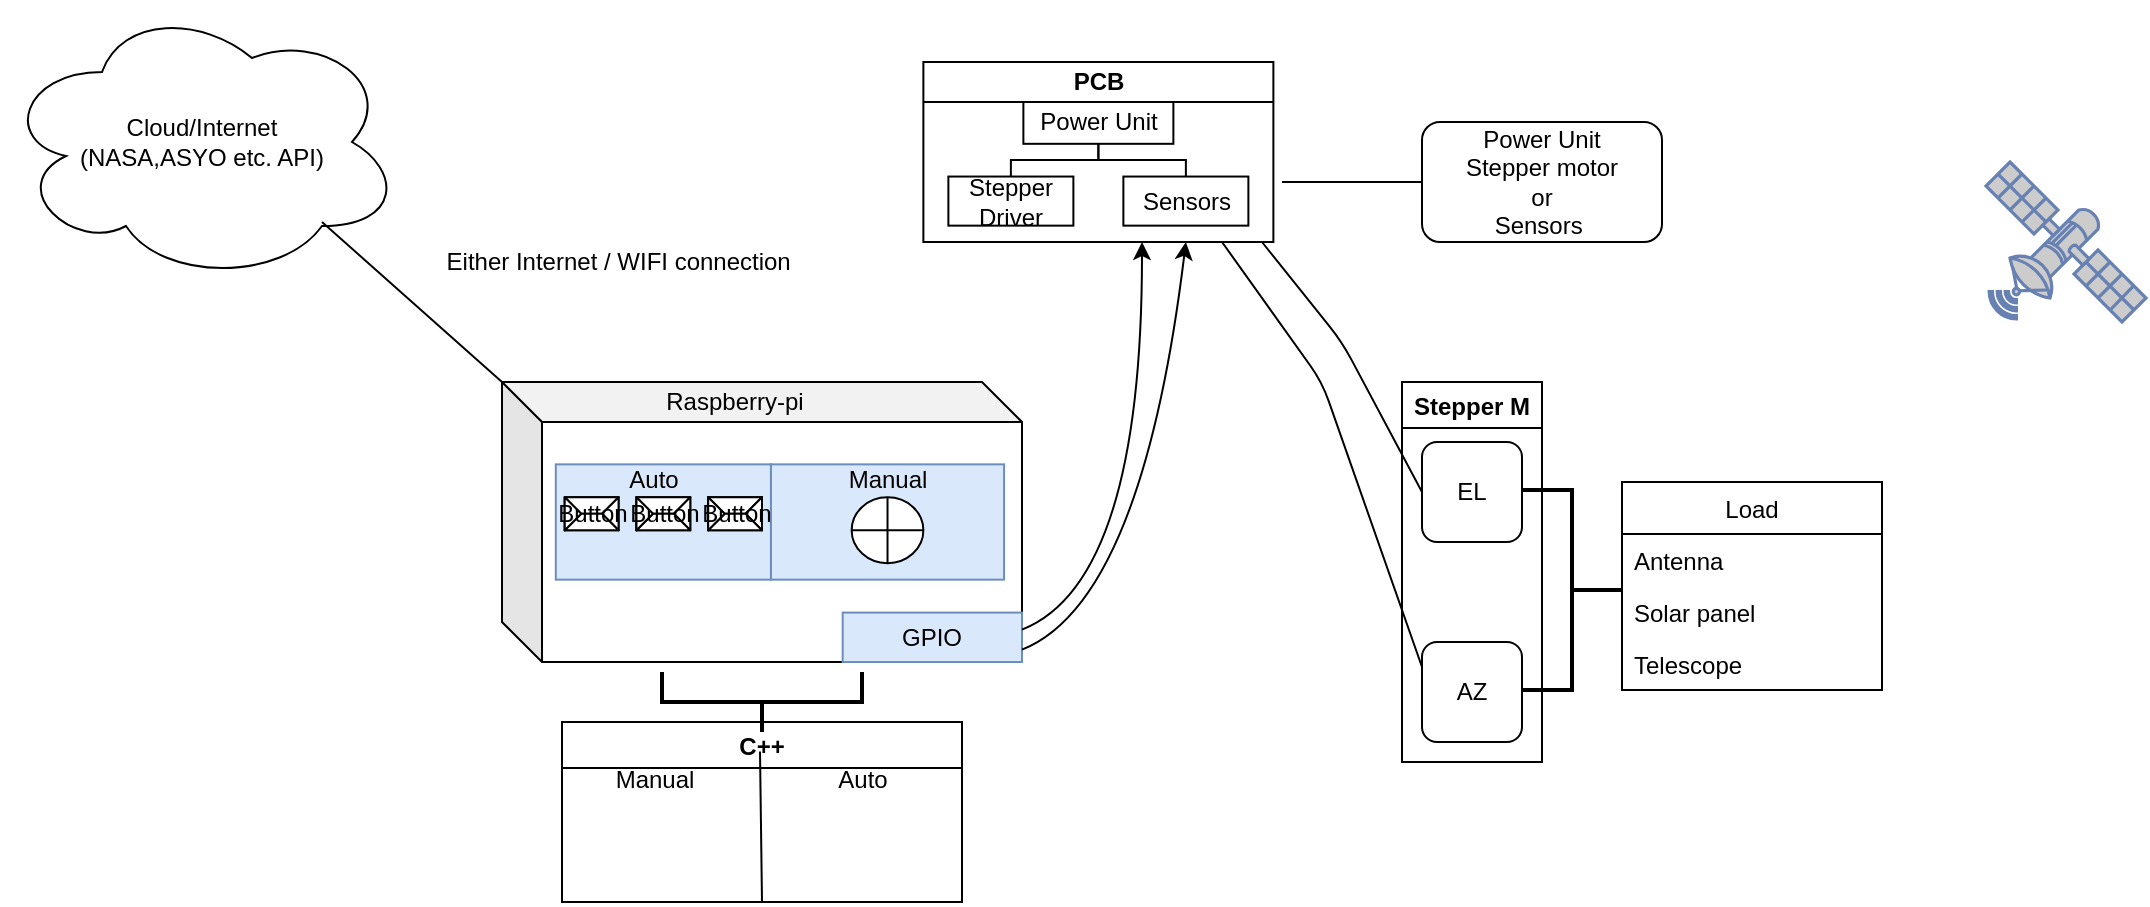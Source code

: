 <mxfile version="12.6.1" type="github">
  <diagram id="VwEdA_TIcP5LEYri80CW" name="Page-1">
    <mxGraphModel dx="2249" dy="794" grid="1" gridSize="10" guides="1" tooltips="1" connect="1" arrows="1" fold="1" page="1" pageScale="1" pageWidth="827" pageHeight="1169" math="0" shadow="0">
      <root>
        <mxCell id="0"/>
        <mxCell id="1" parent="0"/>
        <mxCell id="8HggO3XBrNG-eu_fY2z9-7" value="Cloud/Internet&lt;br&gt;(NASA,ASYO etc. API)" style="ellipse;shape=cloud;whiteSpace=wrap;html=1;" parent="1" vertex="1">
          <mxGeometry x="-710" y="140" width="200" height="140" as="geometry"/>
        </mxCell>
        <mxCell id="8HggO3XBrNG-eu_fY2z9-16" value="" style="group" parent="1" vertex="1" connectable="0">
          <mxGeometry x="-460" y="330" width="260" height="140" as="geometry"/>
        </mxCell>
        <mxCell id="8HggO3XBrNG-eu_fY2z9-2" value="" style="shape=cube;whiteSpace=wrap;html=1;boundedLbl=1;backgroundOutline=1;darkOpacity=0.05;darkOpacity2=0.1;" parent="8HggO3XBrNG-eu_fY2z9-16" vertex="1">
          <mxGeometry width="260" height="140" as="geometry"/>
        </mxCell>
        <mxCell id="8HggO3XBrNG-eu_fY2z9-3" value="" style="rounded=0;whiteSpace=wrap;html=1;fillColor=#dae8fc;strokeColor=#6c8ebf;" parent="8HggO3XBrNG-eu_fY2z9-16" vertex="1">
          <mxGeometry x="26.897" y="41.176" width="107.586" height="57.647" as="geometry"/>
        </mxCell>
        <mxCell id="8HggO3XBrNG-eu_fY2z9-5" value="" style="rounded=0;whiteSpace=wrap;html=1;fillColor=#dae8fc;strokeColor=#6c8ebf;" parent="8HggO3XBrNG-eu_fY2z9-16" vertex="1">
          <mxGeometry x="134.483" y="41.176" width="116.552" height="57.647" as="geometry"/>
        </mxCell>
        <mxCell id="8HggO3XBrNG-eu_fY2z9-6" value="GPIO" style="rounded=0;whiteSpace=wrap;html=1;fillColor=#dae8fc;strokeColor=#6c8ebf;" parent="8HggO3XBrNG-eu_fY2z9-16" vertex="1">
          <mxGeometry x="170.345" y="115.294" width="89.655" height="24.706" as="geometry"/>
        </mxCell>
        <mxCell id="8HggO3XBrNG-eu_fY2z9-9" value="" style="shape=orEllipse;perimeter=ellipsePerimeter;whiteSpace=wrap;html=1;backgroundOutline=1;" parent="8HggO3XBrNG-eu_fY2z9-16" vertex="1">
          <mxGeometry x="174.828" y="57.647" width="35.862" height="32.941" as="geometry"/>
        </mxCell>
        <mxCell id="8HggO3XBrNG-eu_fY2z9-10" value="Manual" style="text;html=1;strokeColor=none;fillColor=none;align=center;verticalAlign=middle;whiteSpace=wrap;rounded=0;" parent="8HggO3XBrNG-eu_fY2z9-16" vertex="1">
          <mxGeometry x="174.828" y="41.176" width="35.862" height="16.471" as="geometry"/>
        </mxCell>
        <mxCell id="8HggO3XBrNG-eu_fY2z9-11" value="Button" style="labelPosition=center;verticalLabelPosition=middle;align=center;html=1;shape=mxgraph.basic.button;dx=10;" parent="8HggO3XBrNG-eu_fY2z9-16" vertex="1">
          <mxGeometry x="31.379" y="57.647" width="26.897" height="16.471" as="geometry"/>
        </mxCell>
        <mxCell id="8HggO3XBrNG-eu_fY2z9-12" value="Button" style="labelPosition=center;verticalLabelPosition=middle;align=center;html=1;shape=mxgraph.basic.button;dx=10;" parent="8HggO3XBrNG-eu_fY2z9-16" vertex="1">
          <mxGeometry x="67.241" y="57.647" width="26.897" height="16.471" as="geometry"/>
        </mxCell>
        <mxCell id="8HggO3XBrNG-eu_fY2z9-13" value="Button" style="labelPosition=center;verticalLabelPosition=middle;align=center;html=1;shape=mxgraph.basic.button;dx=10;" parent="8HggO3XBrNG-eu_fY2z9-16" vertex="1">
          <mxGeometry x="103.103" y="57.647" width="26.897" height="16.471" as="geometry"/>
        </mxCell>
        <mxCell id="8HggO3XBrNG-eu_fY2z9-14" value="Auto" style="text;html=1;strokeColor=none;fillColor=none;align=center;verticalAlign=middle;whiteSpace=wrap;rounded=0;" parent="8HggO3XBrNG-eu_fY2z9-16" vertex="1">
          <mxGeometry x="58.276" y="41.176" width="35.862" height="16.471" as="geometry"/>
        </mxCell>
        <mxCell id="8HggO3XBrNG-eu_fY2z9-18" value="Raspberry-pi" style="text;html=1;strokeColor=none;fillColor=none;align=center;verticalAlign=middle;whiteSpace=wrap;rounded=0;" parent="8HggO3XBrNG-eu_fY2z9-16" vertex="1">
          <mxGeometry x="81.05" width="71" height="20" as="geometry"/>
        </mxCell>
        <mxCell id="8HggO3XBrNG-eu_fY2z9-21" value="EL" style="rounded=1;whiteSpace=wrap;html=1;" parent="1" vertex="1">
          <mxGeometry y="360" width="50" height="50" as="geometry"/>
        </mxCell>
        <mxCell id="8HggO3XBrNG-eu_fY2z9-22" value="AZ" style="rounded=1;whiteSpace=wrap;html=1;" parent="1" vertex="1">
          <mxGeometry y="460" width="50" height="50" as="geometry"/>
        </mxCell>
        <mxCell id="8HggO3XBrNG-eu_fY2z9-24" value="Load" style="swimlane;fontStyle=0;childLayout=stackLayout;horizontal=1;startSize=26;fillColor=none;horizontalStack=0;resizeParent=1;resizeParentMax=0;resizeLast=0;collapsible=1;marginBottom=0;" parent="1" vertex="1">
          <mxGeometry x="100" y="380" width="130" height="104" as="geometry"/>
        </mxCell>
        <mxCell id="8HggO3XBrNG-eu_fY2z9-25" value="Antenna " style="text;strokeColor=none;fillColor=none;align=left;verticalAlign=top;spacingLeft=4;spacingRight=4;overflow=hidden;rotatable=0;points=[[0,0.5],[1,0.5]];portConstraint=eastwest;" parent="8HggO3XBrNG-eu_fY2z9-24" vertex="1">
          <mxGeometry y="26" width="130" height="26" as="geometry"/>
        </mxCell>
        <mxCell id="8HggO3XBrNG-eu_fY2z9-26" value="Solar panel " style="text;strokeColor=none;fillColor=none;align=left;verticalAlign=top;spacingLeft=4;spacingRight=4;overflow=hidden;rotatable=0;points=[[0,0.5],[1,0.5]];portConstraint=eastwest;" parent="8HggO3XBrNG-eu_fY2z9-24" vertex="1">
          <mxGeometry y="52" width="130" height="26" as="geometry"/>
        </mxCell>
        <mxCell id="8HggO3XBrNG-eu_fY2z9-27" value="Telescope " style="text;strokeColor=none;fillColor=none;align=left;verticalAlign=top;spacingLeft=4;spacingRight=4;overflow=hidden;rotatable=0;points=[[0,0.5],[1,0.5]];portConstraint=eastwest;" parent="8HggO3XBrNG-eu_fY2z9-24" vertex="1">
          <mxGeometry y="78" width="130" height="26" as="geometry"/>
        </mxCell>
        <mxCell id="8HggO3XBrNG-eu_fY2z9-36" value="" style="group" parent="1" vertex="1" connectable="0">
          <mxGeometry x="-430" y="500" width="200" height="90" as="geometry"/>
        </mxCell>
        <mxCell id="8HggO3XBrNG-eu_fY2z9-30" value="C++" style="swimlane;" parent="8HggO3XBrNG-eu_fY2z9-36" vertex="1">
          <mxGeometry width="200" height="90" as="geometry"/>
        </mxCell>
        <mxCell id="8HggO3XBrNG-eu_fY2z9-31" value="Manual" style="text;html=1;align=center;verticalAlign=middle;resizable=0;points=[];autosize=1;" parent="8HggO3XBrNG-eu_fY2z9-30" vertex="1">
          <mxGeometry x="21.21" y="19.286" width="50" height="20" as="geometry"/>
        </mxCell>
        <mxCell id="8HggO3XBrNG-eu_fY2z9-35" value="Auto" style="text;html=1;align=center;verticalAlign=middle;resizable=0;points=[];autosize=1;" parent="8HggO3XBrNG-eu_fY2z9-30" vertex="1">
          <mxGeometry x="130" y="19.286" width="40" height="20" as="geometry"/>
        </mxCell>
        <mxCell id="8HggO3XBrNG-eu_fY2z9-32" value="" style="endArrow=none;html=1;exitX=0.5;exitY=1;exitDx=0;exitDy=0;entryX=0.495;entryY=0.164;entryDx=0;entryDy=0;entryPerimeter=0;" parent="8HggO3XBrNG-eu_fY2z9-36" source="8HggO3XBrNG-eu_fY2z9-30" target="8HggO3XBrNG-eu_fY2z9-30" edge="1">
          <mxGeometry width="50" height="50" relative="1" as="geometry">
            <mxPoint x="99" y="70.714" as="sourcePoint"/>
            <mxPoint x="99" y="19.286" as="targetPoint"/>
          </mxGeometry>
        </mxCell>
        <mxCell id="8HggO3XBrNG-eu_fY2z9-37" value="Power Unit&lt;br&gt;Stepper motor&lt;br&gt;or&lt;br&gt;Sensors&amp;nbsp;" style="rounded=1;whiteSpace=wrap;html=1;" parent="1" vertex="1">
          <mxGeometry y="200" width="120" height="60" as="geometry"/>
        </mxCell>
        <mxCell id="8HggO3XBrNG-eu_fY2z9-38" value="" style="endArrow=none;html=1;" parent="1" edge="1">
          <mxGeometry width="50" height="50" relative="1" as="geometry">
            <mxPoint x="-70" y="230" as="sourcePoint"/>
            <mxPoint y="230" as="targetPoint"/>
          </mxGeometry>
        </mxCell>
        <mxCell id="8HggO3XBrNG-eu_fY2z9-39" value="" style="curved=1;endArrow=classic;html=1;exitX=1;exitY=0.75;exitDx=0;exitDy=0;entryX=0.75;entryY=1;entryDx=0;entryDy=0;" parent="1" source="8HggO3XBrNG-eu_fY2z9-6" target="tCYu1UxVWt7A2sTlivnu-1" edge="1">
          <mxGeometry width="50" height="50" relative="1" as="geometry">
            <mxPoint x="-200" y="400" as="sourcePoint"/>
            <mxPoint x="-120" y="270" as="targetPoint"/>
            <Array as="points">
              <mxPoint x="-140" y="440"/>
            </Array>
          </mxGeometry>
        </mxCell>
        <mxCell id="8HggO3XBrNG-eu_fY2z9-40" value="" style="curved=1;endArrow=classic;html=1;exitX=1;exitY=0.75;exitDx=0;exitDy=0;" parent="1" edge="1">
          <mxGeometry width="50" height="50" relative="1" as="geometry">
            <mxPoint x="-200" y="453.824" as="sourcePoint"/>
            <mxPoint x="-140" y="260" as="targetPoint"/>
            <Array as="points">
              <mxPoint x="-140" y="430"/>
            </Array>
          </mxGeometry>
        </mxCell>
        <mxCell id="8HggO3XBrNG-eu_fY2z9-43" value="" style="endArrow=none;html=1;entryX=0;entryY=0.5;entryDx=0;entryDy=0;" parent="1" edge="1" target="8HggO3XBrNG-eu_fY2z9-21">
          <mxGeometry width="50" height="50" relative="1" as="geometry">
            <mxPoint x="-80" y="260" as="sourcePoint"/>
            <mxPoint y="330" as="targetPoint"/>
            <Array as="points">
              <mxPoint x="-40" y="310"/>
            </Array>
          </mxGeometry>
        </mxCell>
        <mxCell id="8HggO3XBrNG-eu_fY2z9-44" value="" style="endArrow=none;html=1;entryX=0;entryY=0.25;entryDx=0;entryDy=0;" parent="1" target="8HggO3XBrNG-eu_fY2z9-22" edge="1">
          <mxGeometry width="50" height="50" relative="1" as="geometry">
            <mxPoint x="-100" y="260" as="sourcePoint"/>
            <mxPoint x="20" y="360" as="targetPoint"/>
            <Array as="points">
              <mxPoint x="-50" y="330"/>
            </Array>
          </mxGeometry>
        </mxCell>
        <mxCell id="8HggO3XBrNG-eu_fY2z9-45" value="" style="strokeWidth=2;html=1;shape=mxgraph.flowchart.annotation_2;align=left;labelPosition=right;pointerEvents=1;rotation=-180;" parent="1" vertex="1">
          <mxGeometry x="50" y="384" width="50" height="100" as="geometry"/>
        </mxCell>
        <mxCell id="8HggO3XBrNG-eu_fY2z9-46" value="" style="strokeWidth=2;html=1;shape=mxgraph.flowchart.annotation_2;align=left;labelPosition=right;pointerEvents=1;rotation=-90;" parent="1" vertex="1">
          <mxGeometry x="-345" y="440" width="30" height="100" as="geometry"/>
        </mxCell>
        <mxCell id="8HggO3XBrNG-eu_fY2z9-47" value="" style="endArrow=none;html=1;" parent="1" edge="1">
          <mxGeometry width="50" height="50" relative="1" as="geometry">
            <mxPoint x="-550" y="250" as="sourcePoint"/>
            <mxPoint x="-460" y="330" as="targetPoint"/>
          </mxGeometry>
        </mxCell>
        <mxCell id="8HggO3XBrNG-eu_fY2z9-48" value="" style="fontColor=#0066CC;verticalAlign=top;verticalLabelPosition=bottom;labelPosition=center;align=center;html=1;outlineConnect=0;fillColor=#CCCCCC;strokeColor=#6881B3;gradientColor=none;gradientDirection=north;strokeWidth=2;shape=mxgraph.networks.satellite;" parent="1" vertex="1">
          <mxGeometry x="282" y="220" width="80" height="80" as="geometry"/>
        </mxCell>
        <mxCell id="8HggO3XBrNG-eu_fY2z9-49" value="" style="shape=image;html=1;verticalAlign=top;verticalLabelPosition=bottom;labelBackgroundColor=#ffffff;imageAspect=0;aspect=fixed;image=https://cdn3.iconfinder.com/data/icons/eco-flat-2/512/Energy_panel_solar-128.png" parent="1" vertex="1">
          <mxGeometry x="278" y="320" width="84" height="84" as="geometry"/>
        </mxCell>
        <mxCell id="8HggO3XBrNG-eu_fY2z9-50" value="" style="shape=image;html=1;verticalAlign=top;verticalLabelPosition=bottom;labelBackgroundColor=#ffffff;imageAspect=0;aspect=fixed;image=https://cdn3.iconfinder.com/data/icons/technology-1-1/512/technology-machine-electronic-device-12-128.png" parent="1" vertex="1">
          <mxGeometry x="272" y="404" width="90" height="90" as="geometry"/>
        </mxCell>
        <mxCell id="tCYu1UxVWt7A2sTlivnu-10" value="" style="group" vertex="1" connectable="0" parent="1">
          <mxGeometry x="-249.31" y="170" width="175" height="90" as="geometry"/>
        </mxCell>
        <mxCell id="tCYu1UxVWt7A2sTlivnu-1" value="PCB" style="swimlane;html=1;startSize=20;horizontal=1;containerType=tree;" vertex="1" parent="tCYu1UxVWt7A2sTlivnu-10">
          <mxGeometry width="175" height="90" as="geometry"/>
        </mxCell>
        <mxCell id="tCYu1UxVWt7A2sTlivnu-2" value="" style="edgeStyle=elbowEdgeStyle;elbow=vertical;startArrow=none;endArrow=none;rounded=0;" edge="1" parent="tCYu1UxVWt7A2sTlivnu-1" source="tCYu1UxVWt7A2sTlivnu-4" target="tCYu1UxVWt7A2sTlivnu-5">
          <mxGeometry relative="1" as="geometry"/>
        </mxCell>
        <mxCell id="tCYu1UxVWt7A2sTlivnu-3" value="" style="edgeStyle=elbowEdgeStyle;elbow=vertical;startArrow=none;endArrow=none;rounded=0;" edge="1" parent="tCYu1UxVWt7A2sTlivnu-1" source="tCYu1UxVWt7A2sTlivnu-4" target="tCYu1UxVWt7A2sTlivnu-6">
          <mxGeometry relative="1" as="geometry"/>
        </mxCell>
        <UserObject label="Power Unit" treeRoot="1" id="tCYu1UxVWt7A2sTlivnu-4">
          <mxCell style="whiteSpace=wrap;html=1;align=center;treeFolding=1;treeMoving=1;container=1;recursiveResize=0;" vertex="1" parent="tCYu1UxVWt7A2sTlivnu-1">
            <mxGeometry x="50" y="20" width="75" height="20.91" as="geometry"/>
          </mxCell>
        </UserObject>
        <mxCell id="tCYu1UxVWt7A2sTlivnu-5" value="Stepper Driver" style="whiteSpace=wrap;html=1;align=center;verticalAlign=middle;container=1;recursiveResize=0;treeFolding=1;treeMoving=1;" vertex="1" parent="tCYu1UxVWt7A2sTlivnu-1">
          <mxGeometry x="12.5" y="57.273" width="62.5" height="24.545" as="geometry"/>
        </mxCell>
        <mxCell id="tCYu1UxVWt7A2sTlivnu-6" value="Sensors" style="whiteSpace=wrap;html=1;align=center;verticalAlign=middle;container=1;recursiveResize=0;treeFolding=1;treeMoving=1;" vertex="1" parent="tCYu1UxVWt7A2sTlivnu-1">
          <mxGeometry x="100" y="57.273" width="62.5" height="24.545" as="geometry"/>
        </mxCell>
        <mxCell id="tCYu1UxVWt7A2sTlivnu-11" value="Either Internet / WIFI connection&amp;nbsp;" style="text;html=1;strokeColor=none;fillColor=none;align=center;verticalAlign=middle;whiteSpace=wrap;rounded=0;" vertex="1" parent="1">
          <mxGeometry x="-520" y="260" width="240" height="20" as="geometry"/>
        </mxCell>
        <mxCell id="tCYu1UxVWt7A2sTlivnu-13" value="Stepper M" style="swimlane;" vertex="1" parent="1">
          <mxGeometry x="-10" y="330" width="70" height="190" as="geometry"/>
        </mxCell>
      </root>
    </mxGraphModel>
  </diagram>
</mxfile>
